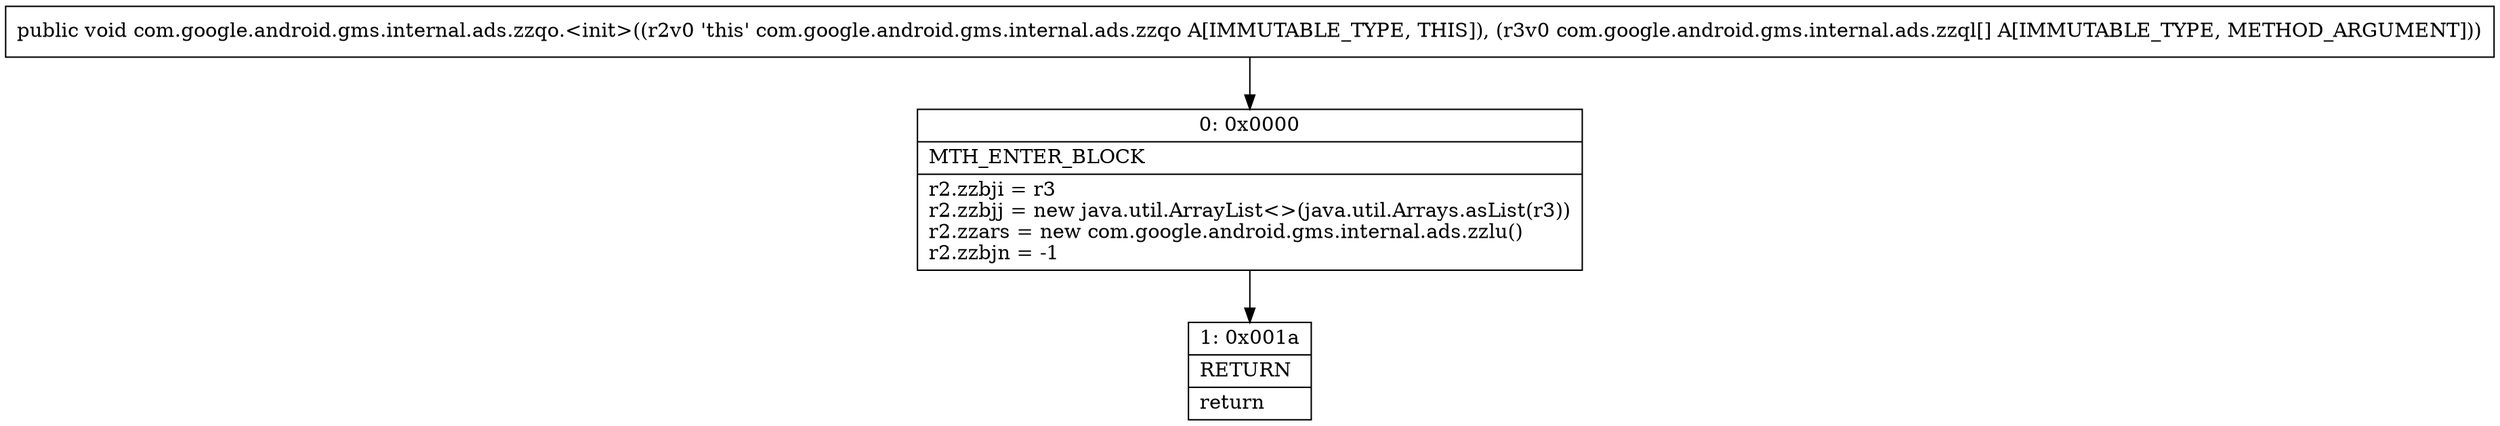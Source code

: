 digraph "CFG forcom.google.android.gms.internal.ads.zzqo.\<init\>([Lcom\/google\/android\/gms\/internal\/ads\/zzql;)V" {
Node_0 [shape=record,label="{0\:\ 0x0000|MTH_ENTER_BLOCK\l|r2.zzbji = r3\lr2.zzbjj = new java.util.ArrayList\<\>(java.util.Arrays.asList(r3))\lr2.zzars = new com.google.android.gms.internal.ads.zzlu()\lr2.zzbjn = \-1\l}"];
Node_1 [shape=record,label="{1\:\ 0x001a|RETURN\l|return\l}"];
MethodNode[shape=record,label="{public void com.google.android.gms.internal.ads.zzqo.\<init\>((r2v0 'this' com.google.android.gms.internal.ads.zzqo A[IMMUTABLE_TYPE, THIS]), (r3v0 com.google.android.gms.internal.ads.zzql[] A[IMMUTABLE_TYPE, METHOD_ARGUMENT])) }"];
MethodNode -> Node_0;
Node_0 -> Node_1;
}

